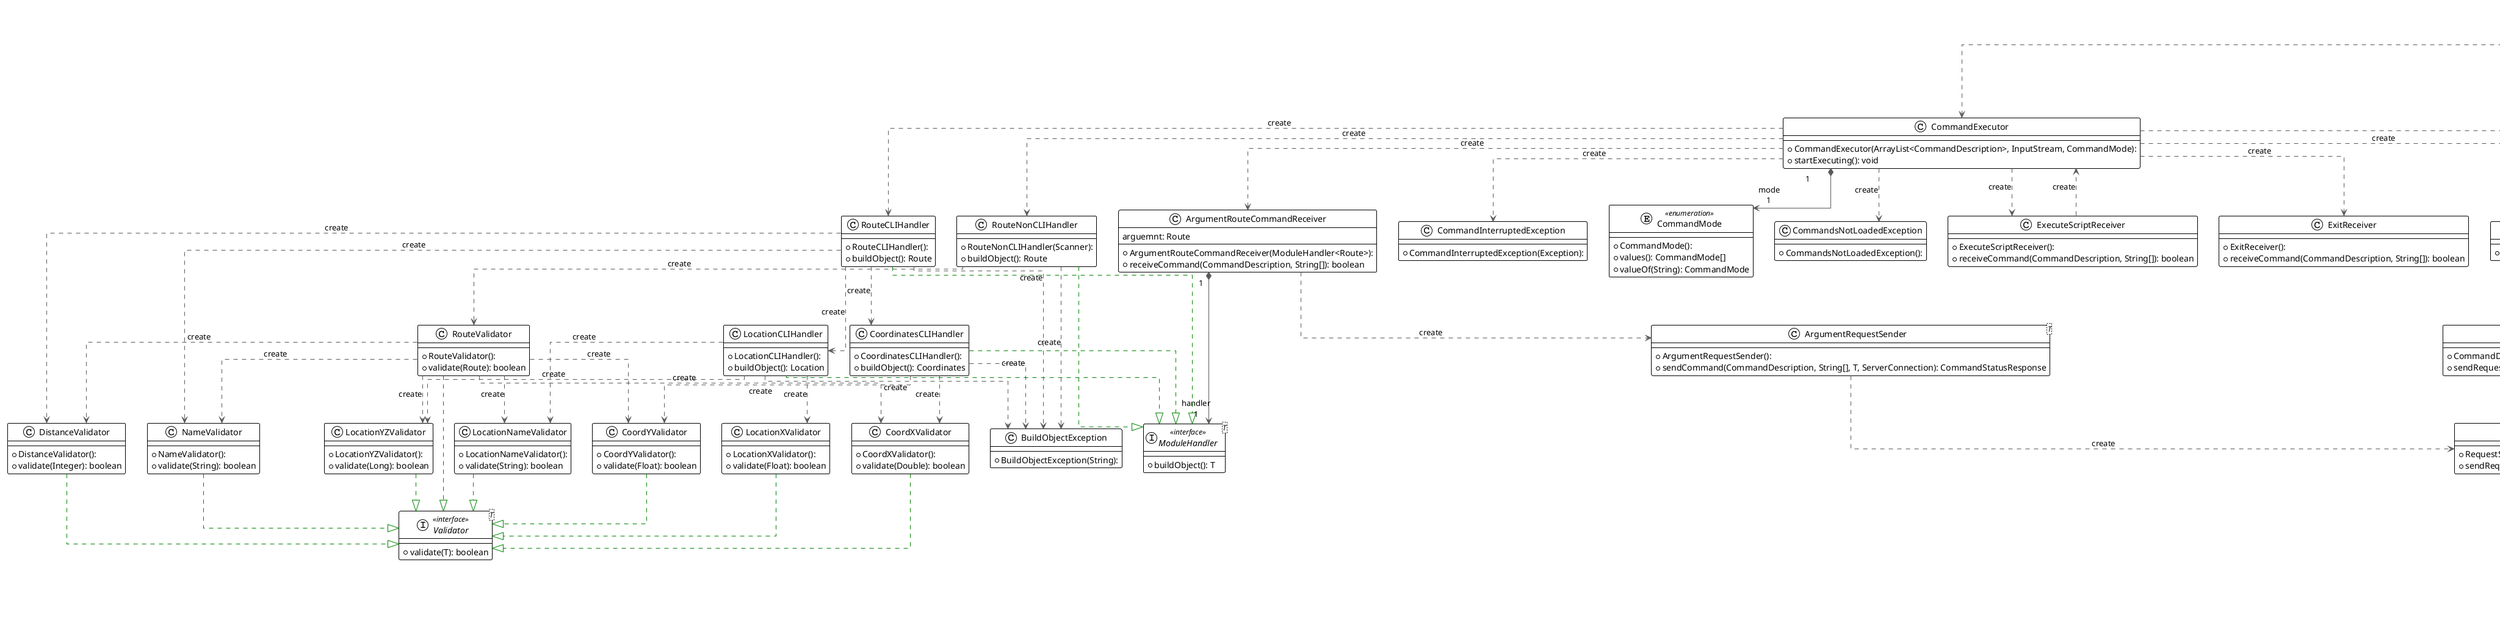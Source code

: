 @startuml

!theme plain
top to bottom direction
skinparam linetype ortho

class ArgumentRequestSender<T> {
  + ArgumentRequestSender(): 
  + sendCommand(CommandDescription, String[], T, ServerConnection): CommandStatusResponse
}
class ArgumentRouteCommandReceiver {
  + ArgumentRouteCommandReceiver(ModuleHandler<Route>): 
  + receiveCommand(CommandDescription, String[]): boolean
   arguemnt: Route
}
class BuildObjectException {
  + BuildObjectException(String): 
}
class CommandDescriptionHolder {
  ~ commands: ArrayList<CommandDescription>
  + initialize(ArrayList<CommandDescription>): void
   instance: CommandDescriptionHolder
   commands: ArrayList<CommandDescription>
}
class CommandDescriptionsRequestSender {
  + CommandDescriptionsRequestSender(): 
  + sendRequestAndGetCommands(): ArrayList<CommandDescription>
}
class CommandExecutor {
  + CommandExecutor(ArrayList<CommandDescription>, InputStream, CommandMode): 
  + startExecuting(): void
}
class CommandInterruptedException {
  + CommandInterruptedException(Exception): 
}
class CommandLoaderUtility {
  + CommandLoaderUtility(): 
  + initializeCommands(): void
}
enum CommandMode << enumeration >> {
  + CommandMode(): 
  + values(): CommandMode[]
  + valueOf(String): CommandMode
}
class CommandRequestSender {
  + CommandRequestSender(): 
  + sendCommand(CommandDescription, String[], ServerConnection): CommandStatusResponse
}
class CommandsNotLoadedException {
  + CommandsNotLoadedException(): 
}
class CoordXValidator {
  + CoordXValidator(): 
  + validate(Double): boolean
}
class CoordYValidator {
  + CoordYValidator(): 
  + validate(Float): boolean
}
class CoordinatesCLIHandler {
  + CoordinatesCLIHandler(): 
  + buildObject(): Coordinates
}
class DistanceValidator {
  + DistanceValidator(): 
  + validate(Integer): boolean
}
class ExecuteScriptReceiver {
  + ExecuteScriptReceiver(): 
  + receiveCommand(CommandDescription, String[]): boolean
}
class ExitReceiver {
  + ExitReceiver(): 
  + receiveCommand(CommandDescription, String[]): boolean
}
class LocationCLIHandler {
  + LocationCLIHandler(): 
  + buildObject(): Location
}
class LocationNameValidator {
  + LocationNameValidator(): 
  + validate(String): boolean
}
class LocationXValidator {
  + LocationXValidator(): 
  + validate(Float): boolean
}
class LocationYZValidator {
  + LocationYZValidator(): 
  + validate(Long): boolean
}
class Main {
  + Main(): 
  + main(String[]): void
}
interface ModuleHandler<T> << interface >> {
  + buildObject(): T
}
class NameValidator {
  + NameValidator(): 
  + validate(String): boolean
}
class NonArgumentReceiver {
  + NonArgumentReceiver(): 
  + receiveCommand(CommandDescription, String[]): boolean
}
class RequestSender {
  + RequestSender(): 
  + sendRequest(BaseRequest, ServerConnection): BaseResponse
}
class ResponseReader {
  + ResponseReader(InputStream): 
  + readObject(): BaseResponse
}
class RouteCLIHandler {
  + RouteCLIHandler(): 
  + buildObject(): Route
}
class RouteNonCLIHandler {
  + RouteNonCLIHandler(Scanner): 
  + buildObject(): Route
}
class RouteValidator {
  + RouteValidator(): 
  + validate(Route): boolean
}
interface ServerConnection << interface >> {
  + sendData(byte[]): InputStream
  + openConnection(): void
  + closeConnection(): void
}
interface ServerConnectionFactory << interface >> {
  + openConnection(InetAddress, int): ServerConnection
}
class ServerConnectionHandler {
  + ServerConnectionHandler(): 
   serverConnection: ServerConnection
   currentConnection: ServerConnection
}
class ServerNotAvailableException {
  + ServerNotAvailableException(String): 
}
class StreamInterruptedException {
  + StreamInterruptedException(String): 
}
class UdpConnectionBlockDecorator {
  + UdpConnectionBlockDecorator(UdpServerConnection, boolean): 
   lockState: boolean
}
class UdpServerConnection {
  + closeConnection(): void
  + sendData(byte[]): ByteArrayInputStream
  + openConnection(): void
}
class UdpServerConnectionFactory {
  + UdpServerConnectionFactory(): 
  + openConnection(InetAddress, int): ServerConnection
}
class UnknownCommandException {
  + UnknownCommandException(String): 
}
class UnsupportedResponseException {
  + UnsupportedResponseException(String): 
}
class Utilities {
  + Utilities(): 
  + checkArgumentsOrThrow(int, int): void
  + hasNextLineOrThrow(Scanner): boolean
}
interface Validator<T> << interface >> {
  + validate(T): boolean
}
class WrongAmountOfArgumentsException {
  + WrongAmountOfArgumentsException(String): 
}

ArgumentRequestSender             -[#595959,dashed]->  RequestSender                    : "«create»"
ArgumentRouteCommandReceiver      -[#595959,dashed]->  ArgumentRequestSender            : "«create»"
ArgumentRouteCommandReceiver     "1" *-[#595959,plain]-> "handler\n1" ModuleHandler                    
CommandDescriptionsRequestSender  -[#595959,dashed]->  RequestSender                    : "«create»"
CommandExecutor                   -[#595959,dashed]->  ArgumentRouteCommandReceiver     : "«create»"
CommandExecutor                   -[#595959,dashed]->  CommandInterruptedException      : "«create»"
CommandExecutor                  "1" *-[#595959,plain]-> "mode\n1" CommandMode                      
CommandExecutor                   -[#595959,dashed]->  CommandsNotLoadedException       : "«create»"
CommandExecutor                   -[#595959,dashed]->  ExecuteScriptReceiver            : "«create»"
CommandExecutor                   -[#595959,dashed]->  ExitReceiver                     : "«create»"
CommandExecutor                   -[#595959,dashed]->  NonArgumentReceiver              : "«create»"
CommandExecutor                   -[#595959,dashed]->  RouteCLIHandler                  : "«create»"
CommandExecutor                   -[#595959,dashed]->  RouteNonCLIHandler               : "«create»"
CommandExecutor                   -[#595959,dashed]->  UnknownCommandException          : "«create»"
CommandLoaderUtility              -[#595959,dashed]->  CommandDescriptionsRequestSender : "«create»"
CommandRequestSender              -[#595959,dashed]->  RequestSender                    : "«create»"
CoordXValidator                   -[#008200,dashed]-^  Validator                        
CoordYValidator                   -[#008200,dashed]-^  Validator                        
CoordinatesCLIHandler             -[#595959,dashed]->  BuildObjectException             : "«create»"
CoordinatesCLIHandler             -[#595959,dashed]->  CoordXValidator                  : "«create»"
CoordinatesCLIHandler             -[#595959,dashed]->  CoordYValidator                  : "«create»"
CoordinatesCLIHandler             -[#008200,dashed]-^  ModuleHandler                    
DistanceValidator                 -[#008200,dashed]-^  Validator                        
ExecuteScriptReceiver             -[#595959,dashed]->  CommandExecutor                  : "«create»"
LocationCLIHandler                -[#595959,dashed]->  BuildObjectException             : "«create»"
LocationCLIHandler                -[#595959,dashed]->  LocationNameValidator            : "«create»"
LocationCLIHandler                -[#595959,dashed]->  LocationXValidator               : "«create»"
LocationCLIHandler                -[#595959,dashed]->  LocationYZValidator              : "«create»"
LocationCLIHandler                -[#008200,dashed]-^  ModuleHandler                    
LocationNameValidator             -[#008200,dashed]-^  Validator                        
LocationXValidator                -[#008200,dashed]-^  Validator                        
LocationYZValidator               -[#008200,dashed]-^  Validator                        
Main                              -[#595959,dashed]->  CommandExecutor                  : "«create»"
Main                              -[#595959,dashed]->  UdpConnectionBlockDecorator      : "«create»"
Main                              -[#595959,dashed]->  UdpServerConnectionFactory       : "«create»"
NameValidator                     -[#008200,dashed]-^  Validator                        
NonArgumentReceiver               -[#595959,dashed]->  CommandRequestSender             : "«create»"
RequestSender                     -[#595959,dashed]->  ResponseReader                   : "«create»"
ResponseReader                    -[#595959,dashed]->  ServerNotAvailableException      : "«create»"
RouteCLIHandler                   -[#595959,dashed]->  BuildObjectException             : "«create»"
RouteCLIHandler                   -[#595959,dashed]->  CoordinatesCLIHandler            : "«create»"
RouteCLIHandler                   -[#595959,dashed]->  DistanceValidator                : "«create»"
RouteCLIHandler                   -[#595959,dashed]->  LocationCLIHandler               : "«create»"
RouteCLIHandler                   -[#008200,dashed]-^  ModuleHandler                    
RouteCLIHandler                   -[#595959,dashed]->  NameValidator                    : "«create»"
RouteNonCLIHandler                -[#595959,dashed]->  BuildObjectException             : "«create»"
RouteNonCLIHandler                -[#008200,dashed]-^  ModuleHandler                    
RouteNonCLIHandler                -[#595959,dashed]->  RouteValidator                   : "«create»"
RouteValidator                    -[#595959,dashed]->  CoordXValidator                  : "«create»"
RouteValidator                    -[#595959,dashed]->  CoordYValidator                  : "«create»"
RouteValidator                    -[#595959,dashed]->  DistanceValidator                : "«create»"
RouteValidator                    -[#595959,dashed]->  LocationNameValidator            : "«create»"
RouteValidator                    -[#595959,dashed]->  LocationYZValidator              : "«create»"
RouteValidator                    -[#595959,dashed]->  NameValidator                    : "«create»"
RouteValidator                    -[#008200,dashed]-^  Validator                        
ServerConnectionHandler          "1" *-[#595959,plain]-> "currentConnection\n1" ServerConnection                 
UdpConnectionBlockDecorator       -[#000082,plain]-^  UdpServerConnection              
UdpConnectionBlockDecorator      "1" *-[#595959,plain]-> "baseConnection\n1" UdpServerConnection              
UdpServerConnection               -[#008200,dashed]-^  ServerConnection                 
UdpServerConnectionFactory        -[#008200,dashed]-^  ServerConnectionFactory          
UdpServerConnectionFactory        -[#595959,dashed]->  UdpServerConnection              : "«create»"
Utilities                         -[#595959,dashed]->  StreamInterruptedException       : "«create»"
Utilities                         -[#595959,dashed]->  WrongAmountOfArgumentsException  : "«create»"
@enduml
